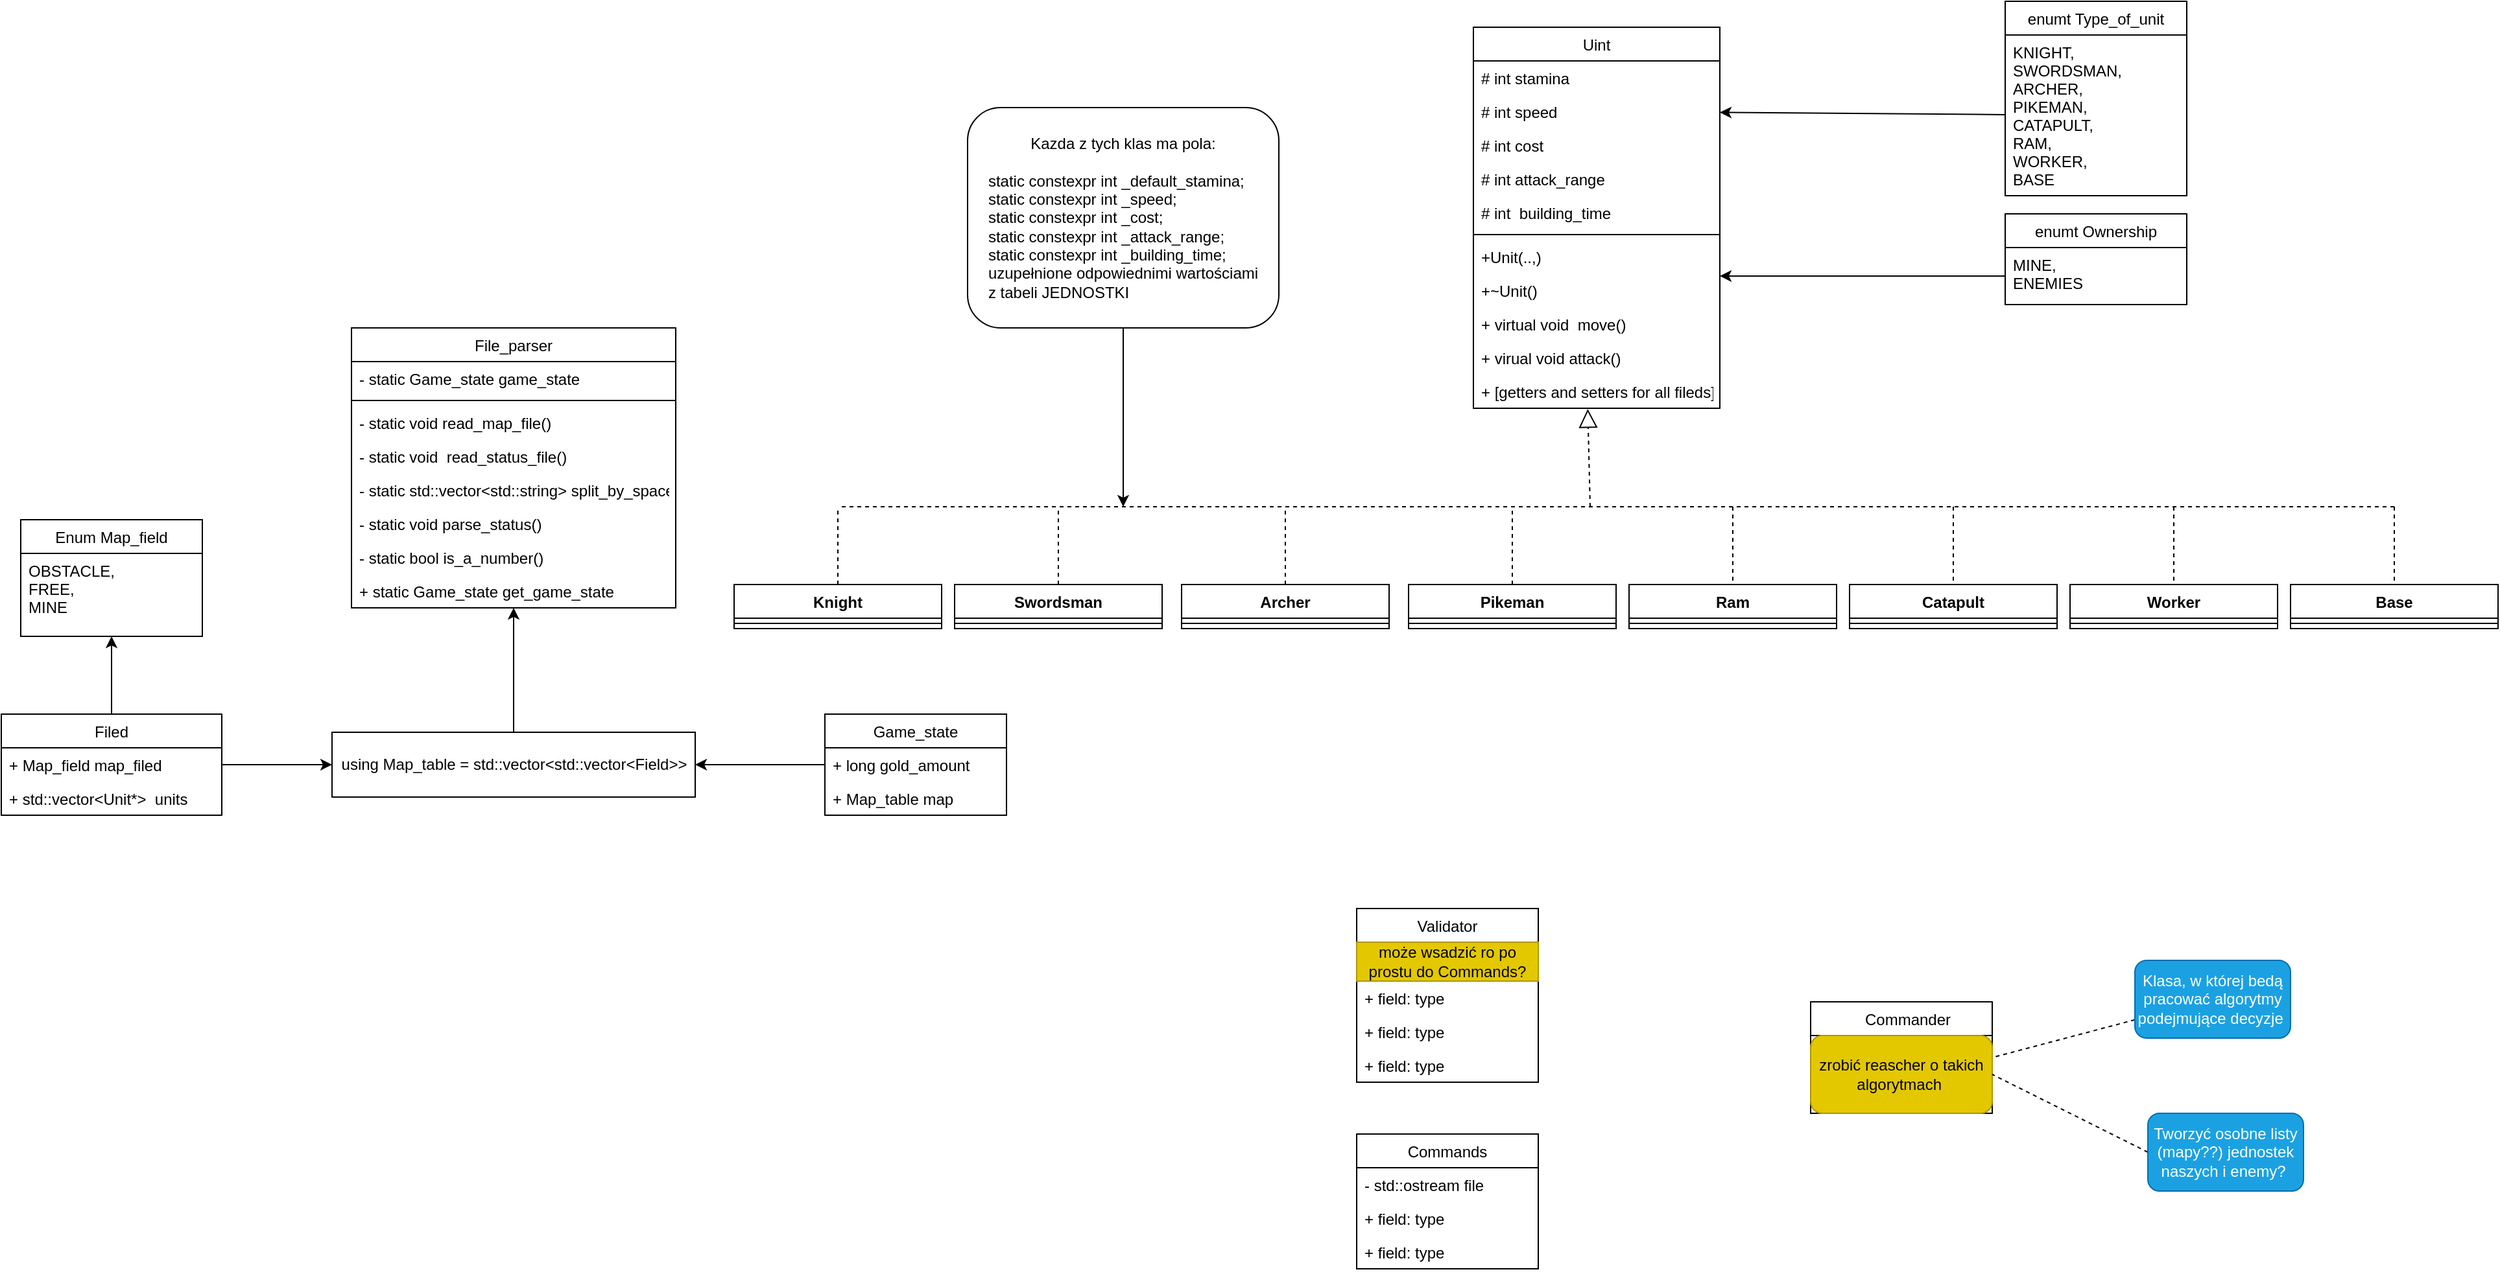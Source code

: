 <mxfile>
    <diagram id="IRDZw3fAhUUEOGb23K9v" name="Page-1">
        <mxGraphModel dx="3113" dy="1209" grid="1" gridSize="10" guides="1" tooltips="1" connect="1" arrows="1" fold="1" page="0" pageScale="1" pageWidth="850" pageHeight="1100" math="0" shadow="0">
            <root>
                <mxCell id="0"/>
                <mxCell id="1" parent="0"/>
                <mxCell id="51" value="Uint" style="swimlane;fontStyle=0;childLayout=stackLayout;horizontal=1;startSize=26;fillColor=none;horizontalStack=0;resizeParent=1;resizeParentMax=0;resizeLast=0;collapsible=1;marginBottom=0;strokeColor=default;" parent="1" vertex="1">
                    <mxGeometry x="-80" y="-30" width="190" height="294" as="geometry"/>
                </mxCell>
                <mxCell id="52" value="# int stamina" style="text;strokeColor=none;fillColor=none;align=left;verticalAlign=top;spacingLeft=4;spacingRight=4;overflow=hidden;rotatable=0;points=[[0,0.5],[1,0.5]];portConstraint=eastwest;" parent="51" vertex="1">
                    <mxGeometry y="26" width="190" height="26" as="geometry"/>
                </mxCell>
                <mxCell id="53" value="# int speed" style="text;strokeColor=none;fillColor=none;align=left;verticalAlign=top;spacingLeft=4;spacingRight=4;overflow=hidden;rotatable=0;points=[[0,0.5],[1,0.5]];portConstraint=eastwest;" parent="51" vertex="1">
                    <mxGeometry y="52" width="190" height="26" as="geometry"/>
                </mxCell>
                <mxCell id="54" value="# int cost" style="text;strokeColor=none;fillColor=none;align=left;verticalAlign=top;spacingLeft=4;spacingRight=4;overflow=hidden;rotatable=0;points=[[0,0.5],[1,0.5]];portConstraint=eastwest;" parent="51" vertex="1">
                    <mxGeometry y="78" width="190" height="26" as="geometry"/>
                </mxCell>
                <mxCell id="59" value="# int attack_range  " style="text;strokeColor=none;fillColor=none;align=left;verticalAlign=top;spacingLeft=4;spacingRight=4;overflow=hidden;rotatable=0;points=[[0,0.5],[1,0.5]];portConstraint=eastwest;" parent="51" vertex="1">
                    <mxGeometry y="104" width="190" height="26" as="geometry"/>
                </mxCell>
                <mxCell id="58" value="# int  building_time" style="text;strokeColor=none;fillColor=none;align=left;verticalAlign=top;spacingLeft=4;spacingRight=4;overflow=hidden;rotatable=0;points=[[0,0.5],[1,0.5]];portConstraint=eastwest;" parent="51" vertex="1">
                    <mxGeometry y="130" width="190" height="26" as="geometry"/>
                </mxCell>
                <mxCell id="157" value="" style="line;strokeWidth=1;fillColor=none;align=left;verticalAlign=middle;spacingTop=-1;spacingLeft=3;spacingRight=3;rotatable=0;labelPosition=right;points=[];portConstraint=eastwest;strokeColor=inherit;" parent="51" vertex="1">
                    <mxGeometry y="156" width="190" height="8" as="geometry"/>
                </mxCell>
                <mxCell id="188" value="+Unit(..,)" style="text;strokeColor=none;fillColor=none;align=left;verticalAlign=top;spacingLeft=4;spacingRight=4;overflow=hidden;rotatable=0;points=[[0,0.5],[1,0.5]];portConstraint=eastwest;" parent="51" vertex="1">
                    <mxGeometry y="164" width="190" height="26" as="geometry"/>
                </mxCell>
                <mxCell id="189" value="+~Unit()" style="text;strokeColor=none;fillColor=none;align=left;verticalAlign=top;spacingLeft=4;spacingRight=4;overflow=hidden;rotatable=0;points=[[0,0.5],[1,0.5]];portConstraint=eastwest;" parent="51" vertex="1">
                    <mxGeometry y="190" width="190" height="26" as="geometry"/>
                </mxCell>
                <mxCell id="57" value="+ virtual void  move()" style="text;strokeColor=none;fillColor=none;align=left;verticalAlign=top;spacingLeft=4;spacingRight=4;overflow=hidden;rotatable=0;points=[[0,0.5],[1,0.5]];portConstraint=eastwest;" parent="51" vertex="1">
                    <mxGeometry y="216" width="190" height="26" as="geometry"/>
                </mxCell>
                <mxCell id="56" value="+ virual void attack()" style="text;strokeColor=none;fillColor=none;align=left;verticalAlign=top;spacingLeft=4;spacingRight=4;overflow=hidden;rotatable=0;points=[[0,0.5],[1,0.5]];portConstraint=eastwest;" parent="51" vertex="1">
                    <mxGeometry y="242" width="190" height="26" as="geometry"/>
                </mxCell>
                <mxCell id="190" value="+ [getters and setters for all fileds]" style="text;strokeColor=none;fillColor=none;align=left;verticalAlign=top;spacingLeft=4;spacingRight=4;overflow=hidden;rotatable=0;points=[[0,0.5],[1,0.5]];portConstraint=eastwest;" parent="51" vertex="1">
                    <mxGeometry y="268" width="190" height="26" as="geometry"/>
                </mxCell>
                <mxCell id="60" value="Knight" style="swimlane;fontStyle=1;align=center;verticalAlign=top;childLayout=stackLayout;horizontal=1;startSize=26;horizontalStack=0;resizeParent=1;resizeParentMax=0;resizeLast=0;collapsible=1;marginBottom=0;strokeColor=default;" parent="1" vertex="1">
                    <mxGeometry x="-650" y="400" width="160" height="34" as="geometry"/>
                </mxCell>
                <mxCell id="62" value="" style="line;strokeWidth=1;fillColor=none;align=left;verticalAlign=middle;spacingTop=-1;spacingLeft=3;spacingRight=3;rotatable=0;labelPosition=right;points=[];portConstraint=eastwest;strokeColor=inherit;" parent="60" vertex="1">
                    <mxGeometry y="26" width="160" height="8" as="geometry"/>
                </mxCell>
                <mxCell id="64" value="Swordsman" style="swimlane;fontStyle=1;align=center;verticalAlign=top;childLayout=stackLayout;horizontal=1;startSize=26;horizontalStack=0;resizeParent=1;resizeParentMax=0;resizeLast=0;collapsible=1;marginBottom=0;strokeColor=default;" parent="1" vertex="1">
                    <mxGeometry x="-480" y="400" width="160" height="34" as="geometry"/>
                </mxCell>
                <mxCell id="66" value="" style="line;strokeWidth=1;fillColor=none;align=left;verticalAlign=middle;spacingTop=-1;spacingLeft=3;spacingRight=3;rotatable=0;labelPosition=right;points=[];portConstraint=eastwest;strokeColor=inherit;" parent="64" vertex="1">
                    <mxGeometry y="26" width="160" height="8" as="geometry"/>
                </mxCell>
                <mxCell id="68" value="Ram" style="swimlane;fontStyle=1;align=center;verticalAlign=top;childLayout=stackLayout;horizontal=1;startSize=26;horizontalStack=0;resizeParent=1;resizeParentMax=0;resizeLast=0;collapsible=1;marginBottom=0;strokeColor=default;" parent="1" vertex="1">
                    <mxGeometry x="40" y="400" width="160" height="34" as="geometry"/>
                </mxCell>
                <mxCell id="70" value="" style="line;strokeWidth=1;fillColor=none;align=left;verticalAlign=middle;spacingTop=-1;spacingLeft=3;spacingRight=3;rotatable=0;labelPosition=right;points=[];portConstraint=eastwest;strokeColor=inherit;" parent="68" vertex="1">
                    <mxGeometry y="26" width="160" height="8" as="geometry"/>
                </mxCell>
                <mxCell id="72" value="Pikeman" style="swimlane;fontStyle=1;align=center;verticalAlign=top;childLayout=stackLayout;horizontal=1;startSize=26;horizontalStack=0;resizeParent=1;resizeParentMax=0;resizeLast=0;collapsible=1;marginBottom=0;strokeColor=default;" parent="1" vertex="1">
                    <mxGeometry x="-130" y="400" width="160" height="34" as="geometry">
                        <mxRectangle x="-130" y="400" width="90" height="30" as="alternateBounds"/>
                    </mxGeometry>
                </mxCell>
                <mxCell id="74" value="" style="line;strokeWidth=1;fillColor=none;align=left;verticalAlign=middle;spacingTop=-1;spacingLeft=3;spacingRight=3;rotatable=0;labelPosition=right;points=[];portConstraint=eastwest;strokeColor=inherit;" parent="72" vertex="1">
                    <mxGeometry y="26" width="160" height="8" as="geometry"/>
                </mxCell>
                <mxCell id="76" value="Archer" style="swimlane;fontStyle=1;align=center;verticalAlign=top;childLayout=stackLayout;horizontal=1;startSize=26;horizontalStack=0;resizeParent=1;resizeParentMax=0;resizeLast=0;collapsible=1;marginBottom=0;strokeColor=default;" parent="1" vertex="1">
                    <mxGeometry x="-305" y="400" width="160" height="34" as="geometry"/>
                </mxCell>
                <mxCell id="78" value="" style="line;strokeWidth=1;fillColor=none;align=left;verticalAlign=middle;spacingTop=-1;spacingLeft=3;spacingRight=3;rotatable=0;labelPosition=right;points=[];portConstraint=eastwest;strokeColor=inherit;" parent="76" vertex="1">
                    <mxGeometry y="26" width="160" height="8" as="geometry"/>
                </mxCell>
                <mxCell id="80" value="Catapult" style="swimlane;fontStyle=1;align=center;verticalAlign=top;childLayout=stackLayout;horizontal=1;startSize=26;horizontalStack=0;resizeParent=1;resizeParentMax=0;resizeLast=0;collapsible=1;marginBottom=0;strokeColor=default;" parent="1" vertex="1">
                    <mxGeometry x="210" y="400" width="160" height="34" as="geometry"/>
                </mxCell>
                <mxCell id="82" value="" style="line;strokeWidth=1;fillColor=none;align=left;verticalAlign=middle;spacingTop=-1;spacingLeft=3;spacingRight=3;rotatable=0;labelPosition=right;points=[];portConstraint=eastwest;strokeColor=inherit;" parent="80" vertex="1">
                    <mxGeometry y="26" width="160" height="8" as="geometry"/>
                </mxCell>
                <mxCell id="84" value="Worker" style="swimlane;fontStyle=1;align=center;verticalAlign=top;childLayout=stackLayout;horizontal=1;startSize=26;horizontalStack=0;resizeParent=1;resizeParentMax=0;resizeLast=0;collapsible=1;marginBottom=0;strokeColor=default;" parent="1" vertex="1">
                    <mxGeometry x="380" y="400" width="160" height="34" as="geometry"/>
                </mxCell>
                <mxCell id="86" value="" style="line;strokeWidth=1;fillColor=none;align=left;verticalAlign=middle;spacingTop=-1;spacingLeft=3;spacingRight=3;rotatable=0;labelPosition=right;points=[];portConstraint=eastwest;strokeColor=inherit;" parent="84" vertex="1">
                    <mxGeometry y="26" width="160" height="8" as="geometry"/>
                </mxCell>
                <mxCell id="88" value="Base" style="swimlane;fontStyle=1;align=center;verticalAlign=top;childLayout=stackLayout;horizontal=1;startSize=26;horizontalStack=0;resizeParent=1;resizeParentMax=0;resizeLast=0;collapsible=1;marginBottom=0;strokeColor=default;" parent="1" vertex="1">
                    <mxGeometry x="550" y="400" width="160" height="34" as="geometry"/>
                </mxCell>
                <mxCell id="90" value="" style="line;strokeWidth=1;fillColor=none;align=left;verticalAlign=middle;spacingTop=-1;spacingLeft=3;spacingRight=3;rotatable=0;labelPosition=right;points=[];portConstraint=eastwest;strokeColor=inherit;" parent="88" vertex="1">
                    <mxGeometry y="26" width="160" height="8" as="geometry"/>
                </mxCell>
                <mxCell id="125" value="Commands" style="swimlane;fontStyle=0;childLayout=stackLayout;horizontal=1;startSize=26;fillColor=none;horizontalStack=0;resizeParent=1;resizeParentMax=0;resizeLast=0;collapsible=1;marginBottom=0;strokeColor=default;" parent="1" vertex="1">
                    <mxGeometry x="-170" y="824" width="140" height="104" as="geometry"/>
                </mxCell>
                <mxCell id="126" value="- std::ostream file" style="text;strokeColor=none;fillColor=none;align=left;verticalAlign=top;spacingLeft=4;spacingRight=4;overflow=hidden;rotatable=0;points=[[0,0.5],[1,0.5]];portConstraint=eastwest;" parent="125" vertex="1">
                    <mxGeometry y="26" width="140" height="26" as="geometry"/>
                </mxCell>
                <mxCell id="127" value="+ field: type" style="text;strokeColor=none;fillColor=none;align=left;verticalAlign=top;spacingLeft=4;spacingRight=4;overflow=hidden;rotatable=0;points=[[0,0.5],[1,0.5]];portConstraint=eastwest;" parent="125" vertex="1">
                    <mxGeometry y="52" width="140" height="26" as="geometry"/>
                </mxCell>
                <mxCell id="128" value="+ field: type" style="text;strokeColor=none;fillColor=none;align=left;verticalAlign=top;spacingLeft=4;spacingRight=4;overflow=hidden;rotatable=0;points=[[0,0.5],[1,0.5]];portConstraint=eastwest;" parent="125" vertex="1">
                    <mxGeometry y="78" width="140" height="26" as="geometry"/>
                </mxCell>
                <mxCell id="129" value="File_parser" style="swimlane;fontStyle=0;childLayout=stackLayout;horizontal=1;startSize=26;fillColor=none;horizontalStack=0;resizeParent=1;resizeParentMax=0;resizeLast=0;collapsible=1;marginBottom=0;strokeColor=default;" parent="1" vertex="1">
                    <mxGeometry x="-945" y="202" width="250" height="216" as="geometry">
                        <mxRectangle x="-825" y="620" width="100" height="30" as="alternateBounds"/>
                    </mxGeometry>
                </mxCell>
                <mxCell id="238" value="- static Game_state game_state" style="text;strokeColor=none;fillColor=none;align=left;verticalAlign=top;spacingLeft=4;spacingRight=4;overflow=hidden;rotatable=0;points=[[0,0.5],[1,0.5]];portConstraint=eastwest;" parent="129" vertex="1">
                    <mxGeometry y="26" width="250" height="26" as="geometry"/>
                </mxCell>
                <mxCell id="240" value="" style="line;strokeWidth=1;fillColor=none;align=left;verticalAlign=middle;spacingTop=-1;spacingLeft=3;spacingRight=3;rotatable=0;labelPosition=right;points=[];portConstraint=eastwest;strokeColor=inherit;" parent="129" vertex="1">
                    <mxGeometry y="52" width="250" height="8" as="geometry"/>
                </mxCell>
                <mxCell id="140" value="- static void read_map_file()" style="text;strokeColor=none;fillColor=none;align=left;verticalAlign=top;spacingLeft=4;spacingRight=4;overflow=hidden;rotatable=0;points=[[0,0.5],[1,0.5]];portConstraint=eastwest;" parent="129" vertex="1">
                    <mxGeometry y="60" width="250" height="26" as="geometry"/>
                </mxCell>
                <mxCell id="222" value="- static void  read_status_file()" style="text;strokeColor=none;fillColor=none;align=left;verticalAlign=top;spacingLeft=4;spacingRight=4;overflow=hidden;rotatable=0;points=[[0,0.5],[1,0.5]];portConstraint=eastwest;" parent="129" vertex="1">
                    <mxGeometry y="86" width="250" height="26" as="geometry"/>
                </mxCell>
                <mxCell id="242" value="- static std::vector&lt;std::string&gt; split_by_space()" style="text;strokeColor=none;fillColor=none;align=left;verticalAlign=top;spacingLeft=4;spacingRight=4;overflow=hidden;rotatable=0;points=[[0,0.5],[1,0.5]];portConstraint=eastwest;" parent="129" vertex="1">
                    <mxGeometry y="112" width="250" height="26" as="geometry"/>
                </mxCell>
                <mxCell id="243" value="- static void parse_status()" style="text;strokeColor=none;fillColor=none;align=left;verticalAlign=top;spacingLeft=4;spacingRight=4;overflow=hidden;rotatable=0;points=[[0,0.5],[1,0.5]];portConstraint=eastwest;" parent="129" vertex="1">
                    <mxGeometry y="138" width="250" height="26" as="geometry"/>
                </mxCell>
                <mxCell id="248" value="- static bool is_a_number()" style="text;strokeColor=none;fillColor=none;align=left;verticalAlign=top;spacingLeft=4;spacingRight=4;overflow=hidden;rotatable=0;points=[[0,0.5],[1,0.5]];portConstraint=eastwest;" vertex="1" parent="129">
                    <mxGeometry y="164" width="250" height="26" as="geometry"/>
                </mxCell>
                <mxCell id="244" value="+ static Game_state get_game_state" style="text;strokeColor=none;fillColor=none;align=left;verticalAlign=top;spacingLeft=4;spacingRight=4;overflow=hidden;rotatable=0;points=[[0,0.5],[1,0.5]];portConstraint=eastwest;" parent="129" vertex="1">
                    <mxGeometry y="190" width="250" height="26" as="geometry"/>
                </mxCell>
                <mxCell id="159" value="Validator" style="swimlane;fontStyle=0;childLayout=stackLayout;horizontal=1;startSize=26;fillColor=none;horizontalStack=0;resizeParent=1;resizeParentMax=0;resizeLast=0;collapsible=1;marginBottom=0;strokeColor=default;" parent="1" vertex="1">
                    <mxGeometry x="-170" y="650" width="140" height="134" as="geometry"/>
                </mxCell>
                <mxCell id="166" value="może wsadzić ro po prostu do Commands?" style="text;html=1;strokeColor=#B09500;fillColor=#e3c800;align=center;verticalAlign=middle;whiteSpace=wrap;rounded=0;fontColor=#000000;" parent="159" vertex="1">
                    <mxGeometry y="26" width="140" height="30" as="geometry"/>
                </mxCell>
                <mxCell id="160" value="+ field: type" style="text;strokeColor=none;fillColor=none;align=left;verticalAlign=top;spacingLeft=4;spacingRight=4;overflow=hidden;rotatable=0;points=[[0,0.5],[1,0.5]];portConstraint=eastwest;" parent="159" vertex="1">
                    <mxGeometry y="56" width="140" height="26" as="geometry"/>
                </mxCell>
                <mxCell id="161" value="+ field: type" style="text;strokeColor=none;fillColor=none;align=left;verticalAlign=top;spacingLeft=4;spacingRight=4;overflow=hidden;rotatable=0;points=[[0,0.5],[1,0.5]];portConstraint=eastwest;" parent="159" vertex="1">
                    <mxGeometry y="82" width="140" height="26" as="geometry"/>
                </mxCell>
                <mxCell id="162" value="+ field: type" style="text;strokeColor=none;fillColor=none;align=left;verticalAlign=top;spacingLeft=4;spacingRight=4;overflow=hidden;rotatable=0;points=[[0,0.5],[1,0.5]];portConstraint=eastwest;" parent="159" vertex="1">
                    <mxGeometry y="108" width="140" height="26" as="geometry"/>
                </mxCell>
                <mxCell id="168" value="    Commander " style="swimlane;fontStyle=0;childLayout=stackLayout;horizontal=1;startSize=26;fillColor=none;horizontalStack=0;resizeParent=1;resizeParentMax=0;resizeLast=0;collapsible=1;marginBottom=0;strokeColor=default;" parent="1" vertex="1">
                    <mxGeometry x="180" y="722" width="140" height="86" as="geometry"/>
                </mxCell>
                <mxCell id="177" value="zrobić reascher o takich algorytmach&amp;nbsp;" style="rounded=1;whiteSpace=wrap;html=1;strokeColor=#B09500;fillColor=#e3c800;fontColor=#000000;" parent="168" vertex="1">
                    <mxGeometry y="26" width="140" height="60" as="geometry"/>
                </mxCell>
                <mxCell id="176" style="edgeStyle=none;html=1;entryX=1;entryY=0.5;entryDx=0;entryDy=0;dashed=1;endArrow=none;endFill=0;elbow=vertical;" parent="1" source="173" target="168" edge="1">
                    <mxGeometry relative="1" as="geometry"/>
                </mxCell>
                <mxCell id="173" value="&lt;span style=&quot;color: rgb(255, 255, 255);&quot;&gt;Klasa, w której bedą pracować algorytmy podejmujące decyzje&amp;nbsp;&lt;/span&gt;" style="rounded=1;whiteSpace=wrap;html=1;strokeColor=#006EAF;fillColor=#1ba1e2;fontColor=#ffffff;" parent="1" vertex="1">
                    <mxGeometry x="430" y="690" width="120" height="60" as="geometry"/>
                </mxCell>
                <mxCell id="180" style="edgeStyle=none;html=1;exitX=0;exitY=0.5;exitDx=0;exitDy=0;entryX=1;entryY=0.5;entryDx=0;entryDy=0;dashed=1;endArrow=none;endFill=0;elbow=vertical;" parent="1" source="179" target="177" edge="1">
                    <mxGeometry relative="1" as="geometry"/>
                </mxCell>
                <mxCell id="179" value="Tworzyć osobne listy (mapy??) jednostek naszych i enemy?&amp;nbsp;&lt;br&gt;" style="rounded=1;whiteSpace=wrap;html=1;strokeColor=#006EAF;fillColor=#1ba1e2;fontColor=#ffffff;" parent="1" vertex="1">
                    <mxGeometry x="440" y="808" width="120" height="60" as="geometry"/>
                </mxCell>
                <mxCell id="194" value="enumt Type_of_unit" style="swimlane;fontStyle=0;childLayout=stackLayout;horizontal=1;startSize=26;fillColor=none;horizontalStack=0;resizeParent=1;resizeParentMax=0;resizeLast=0;collapsible=1;marginBottom=0;" parent="1" vertex="1">
                    <mxGeometry x="330" y="-50" width="140" height="150" as="geometry"/>
                </mxCell>
                <mxCell id="195" value="KNIGHT,&#10;SWORDSMAN,&#10;ARCHER,&#10;PIKEMAN,&#10;CATAPULT,&#10;RAM,&#10;WORKER,&#10;BASE" style="text;strokeColor=none;fillColor=none;align=left;verticalAlign=top;spacingLeft=4;spacingRight=4;overflow=hidden;rotatable=0;points=[[0,0.5],[1,0.5]];portConstraint=eastwest;" parent="194" vertex="1">
                    <mxGeometry y="26" width="140" height="124" as="geometry"/>
                </mxCell>
                <mxCell id="191" value="" style="group" parent="1" connectable="0" vertex="1">
                    <mxGeometry x="-570" y="340" width="1200" height="30" as="geometry"/>
                </mxCell>
                <mxCell id="97" value="" style="endArrow=block;dashed=1;endFill=0;endSize=12;html=1;entryX=0.464;entryY=1.022;entryDx=0;entryDy=0;entryPerimeter=0;" parent="191" target="190" edge="1">
                    <mxGeometry width="160" relative="1" as="geometry">
                        <mxPoint x="580" as="sourcePoint"/>
                        <mxPoint x="580" y="-70" as="targetPoint"/>
                    </mxGeometry>
                </mxCell>
                <mxCell id="103" value="" style="edgeStyle=none;orthogonalLoop=1;jettySize=auto;html=1;endArrow=none;endFill=0;elbow=vertical;dashed=1;exitX=0.5;exitY=0;exitDx=0;exitDy=0;" parent="191" source="60" edge="1">
                    <mxGeometry width="80" relative="1" as="geometry">
                        <mxPoint x="30" y="-50" as="sourcePoint"/>
                        <mxPoint as="targetPoint"/>
                        <Array as="points"/>
                    </mxGeometry>
                </mxCell>
                <mxCell id="104" value="" style="edgeStyle=none;orthogonalLoop=1;jettySize=auto;html=1;endArrow=none;endFill=0;elbow=vertical;dashed=1;exitX=0.5;exitY=0;exitDx=0;exitDy=0;" parent="191" source="76" edge="1">
                    <mxGeometry width="80" relative="1" as="geometry">
                        <mxPoint x="350" y="50" as="sourcePoint"/>
                        <mxPoint x="345" as="targetPoint"/>
                        <Array as="points"/>
                    </mxGeometry>
                </mxCell>
                <mxCell id="105" value="" style="edgeStyle=none;orthogonalLoop=1;jettySize=auto;html=1;endArrow=none;endFill=0;elbow=vertical;dashed=1;exitX=0.5;exitY=0;exitDx=0;exitDy=0;" parent="191" source="72" edge="1">
                    <mxGeometry width="80" relative="1" as="geometry">
                        <mxPoint x="519.5" y="50" as="sourcePoint"/>
                        <mxPoint x="520" as="targetPoint"/>
                        <Array as="points"/>
                    </mxGeometry>
                </mxCell>
                <mxCell id="106" value="" style="edgeStyle=none;orthogonalLoop=1;jettySize=auto;html=1;endArrow=none;endFill=0;elbow=vertical;dashed=1;entryX=0.5;entryY=0;entryDx=0;entryDy=0;" parent="191" target="68" edge="1">
                    <mxGeometry width="80" relative="1" as="geometry">
                        <mxPoint x="690" as="sourcePoint"/>
                        <mxPoint x="110" y="-50" as="targetPoint"/>
                        <Array as="points"/>
                    </mxGeometry>
                </mxCell>
                <mxCell id="107" value="" style="edgeStyle=none;orthogonalLoop=1;jettySize=auto;html=1;endArrow=none;endFill=0;elbow=vertical;dashed=1;entryX=0.5;entryY=0;entryDx=0;entryDy=0;" parent="191" target="80" edge="1">
                    <mxGeometry width="80" relative="1" as="geometry">
                        <mxPoint x="860" as="sourcePoint"/>
                        <mxPoint x="40" y="30" as="targetPoint"/>
                        <Array as="points"/>
                    </mxGeometry>
                </mxCell>
                <mxCell id="108" value="" style="edgeStyle=none;orthogonalLoop=1;jettySize=auto;html=1;endArrow=none;endFill=0;elbow=vertical;dashed=1;entryX=0.5;entryY=0;entryDx=0;entryDy=0;" parent="191" target="84" edge="1">
                    <mxGeometry width="80" relative="1" as="geometry">
                        <mxPoint x="1030" as="sourcePoint"/>
                        <mxPoint x="50" y="40" as="targetPoint"/>
                        <Array as="points"/>
                    </mxGeometry>
                </mxCell>
                <mxCell id="109" value="" style="edgeStyle=none;orthogonalLoop=1;jettySize=auto;html=1;endArrow=none;endFill=0;elbow=vertical;dashed=1;entryX=0.5;entryY=0;entryDx=0;entryDy=0;" parent="191" target="88" edge="1">
                    <mxGeometry width="80" relative="1" as="geometry">
                        <mxPoint x="1200" as="sourcePoint"/>
                        <mxPoint x="60" y="50" as="targetPoint"/>
                        <Array as="points">
                            <mxPoint x="1200" y="30"/>
                        </Array>
                    </mxGeometry>
                </mxCell>
                <mxCell id="110" value="" style="edgeStyle=none;orthogonalLoop=1;jettySize=auto;html=1;endArrow=none;endFill=0;elbow=vertical;dashed=1;" parent="191" edge="1">
                    <mxGeometry width="80" relative="1" as="geometry">
                        <mxPoint x="1200" as="sourcePoint"/>
                        <mxPoint as="targetPoint"/>
                        <Array as="points"/>
                    </mxGeometry>
                </mxCell>
                <mxCell id="111" value="" style="edgeStyle=none;orthogonalLoop=1;jettySize=auto;html=1;endArrow=none;endFill=0;elbow=vertical;dashed=1;exitX=0.5;exitY=0;exitDx=0;exitDy=0;" parent="191" source="64" edge="1">
                    <mxGeometry width="80" relative="1" as="geometry">
                        <mxPoint x="230" y="-10" as="sourcePoint"/>
                        <mxPoint x="170" as="targetPoint"/>
                        <Array as="points"/>
                    </mxGeometry>
                </mxCell>
                <mxCell id="198" style="edgeStyle=none;html=1;" parent="1" source="195" target="53" edge="1">
                    <mxGeometry relative="1" as="geometry"/>
                </mxCell>
                <mxCell id="193" style="edgeStyle=none;html=1;" parent="1" source="192" edge="1">
                    <mxGeometry relative="1" as="geometry">
                        <mxPoint x="-350" y="340" as="targetPoint"/>
                    </mxGeometry>
                </mxCell>
                <mxCell id="200" value="enumt Ownership" style="swimlane;fontStyle=0;childLayout=stackLayout;horizontal=1;startSize=26;fillColor=none;horizontalStack=0;resizeParent=1;resizeParentMax=0;resizeLast=0;collapsible=1;marginBottom=0;" parent="1" vertex="1">
                    <mxGeometry x="330" y="114" width="140" height="70" as="geometry"/>
                </mxCell>
                <mxCell id="201" value="MINE,&#10;ENEMIES" style="text;strokeColor=none;fillColor=none;align=left;verticalAlign=top;spacingLeft=4;spacingRight=4;overflow=hidden;rotatable=0;points=[[0,0.5],[1,0.5]];portConstraint=eastwest;" parent="200" vertex="1">
                    <mxGeometry y="26" width="140" height="44" as="geometry"/>
                </mxCell>
                <mxCell id="192" value="Kazda z tych klas ma pola:&lt;br&gt;&lt;br&gt;&lt;div style=&quot;text-align: left;&quot;&gt;static constexpr int _default_stamina;&lt;/div&gt;&lt;div style=&quot;text-align: left;&quot;&gt;static constexpr int _speed;&lt;/div&gt;&lt;div style=&quot;text-align: left;&quot;&gt;static constexpr int _cost;&lt;/div&gt;&lt;div style=&quot;text-align: left;&quot;&gt;static constexpr int _attack_range;&lt;/div&gt;&lt;div style=&quot;text-align: left;&quot;&gt;static constexpr int _building_time;&lt;/div&gt;&lt;div style=&quot;text-align: left;&quot;&gt;uzupełnione odpowiednimi wartościami&lt;/div&gt;&lt;div style=&quot;text-align: left;&quot;&gt;z tabeli JEDNOSTKI&lt;/div&gt;" style="rounded=1;whiteSpace=wrap;html=1;" parent="1" vertex="1">
                    <mxGeometry x="-470" y="32" width="240" height="170" as="geometry"/>
                </mxCell>
                <mxCell id="202" style="edgeStyle=none;html=1;exitX=0;exitY=0.5;exitDx=0;exitDy=0;entryX=1;entryY=0.077;entryDx=0;entryDy=0;entryPerimeter=0;" parent="1" source="201" target="189" edge="1">
                    <mxGeometry relative="1" as="geometry">
                        <mxPoint x="110" y="199" as="targetPoint"/>
                    </mxGeometry>
                </mxCell>
                <mxCell id="212" value="Enum Map_field" style="swimlane;fontStyle=0;childLayout=stackLayout;horizontal=1;startSize=26;fillColor=none;horizontalStack=0;resizeParent=1;resizeParentMax=0;resizeLast=0;collapsible=1;marginBottom=0;" parent="1" vertex="1">
                    <mxGeometry x="-1200" y="350" width="140" height="90" as="geometry"/>
                </mxCell>
                <mxCell id="214" value="OBSTACLE,&#10;FREE,&#10;MINE" style="text;strokeColor=none;fillColor=none;align=left;verticalAlign=top;spacingLeft=4;spacingRight=4;overflow=hidden;rotatable=0;points=[[0,0.5],[1,0.5]];portConstraint=eastwest;" parent="212" vertex="1">
                    <mxGeometry y="26" width="140" height="64" as="geometry"/>
                </mxCell>
                <mxCell id="250" style="edgeStyle=none;html=1;" edge="1" parent="1" source="220" target="244">
                    <mxGeometry relative="1" as="geometry">
                        <mxPoint x="-780" y="430" as="targetPoint"/>
                    </mxGeometry>
                </mxCell>
                <mxCell id="220" value="using Map_table = std::vector&amp;lt;std::vector&amp;lt;Field&amp;gt;&amp;gt;" style="html=1;" parent="1" vertex="1">
                    <mxGeometry x="-960" y="514" width="280" height="50" as="geometry"/>
                </mxCell>
                <mxCell id="224" value="Game_state" style="swimlane;fontStyle=0;childLayout=stackLayout;horizontal=1;startSize=26;fillColor=none;horizontalStack=0;resizeParent=1;resizeParentMax=0;resizeLast=0;collapsible=1;marginBottom=0;" parent="1" vertex="1">
                    <mxGeometry x="-580" y="500" width="140" height="78" as="geometry"/>
                </mxCell>
                <mxCell id="225" value="+ long gold_amount" style="text;strokeColor=none;fillColor=none;align=left;verticalAlign=top;spacingLeft=4;spacingRight=4;overflow=hidden;rotatable=0;points=[[0,0.5],[1,0.5]];portConstraint=eastwest;" parent="224" vertex="1">
                    <mxGeometry y="26" width="140" height="26" as="geometry"/>
                </mxCell>
                <mxCell id="226" value="+ Map_table map" style="text;strokeColor=none;fillColor=none;align=left;verticalAlign=top;spacingLeft=4;spacingRight=4;overflow=hidden;rotatable=0;points=[[0,0.5],[1,0.5]];portConstraint=eastwest;" parent="224" vertex="1">
                    <mxGeometry y="52" width="140" height="26" as="geometry"/>
                </mxCell>
                <mxCell id="252" style="edgeStyle=none;html=1;exitX=0.5;exitY=0;exitDx=0;exitDy=0;" edge="1" parent="1" source="228" target="214">
                    <mxGeometry relative="1" as="geometry"/>
                </mxCell>
                <mxCell id="228" value="Filed" style="swimlane;fontStyle=0;childLayout=stackLayout;horizontal=1;startSize=26;fillColor=none;horizontalStack=0;resizeParent=1;resizeParentMax=0;resizeLast=0;collapsible=1;marginBottom=0;" parent="1" vertex="1">
                    <mxGeometry x="-1215" y="500" width="170" height="78" as="geometry"/>
                </mxCell>
                <mxCell id="229" value="+ Map_field map_filed" style="text;strokeColor=none;fillColor=none;align=left;verticalAlign=top;spacingLeft=4;spacingRight=4;overflow=hidden;rotatable=0;points=[[0,0.5],[1,0.5]];portConstraint=eastwest;" parent="228" vertex="1">
                    <mxGeometry y="26" width="170" height="26" as="geometry"/>
                </mxCell>
                <mxCell id="230" value="+ std::vector&lt;Unit*&gt;  units" style="text;strokeColor=none;fillColor=none;align=left;verticalAlign=top;spacingLeft=4;spacingRight=4;overflow=hidden;rotatable=0;points=[[0,0.5],[1,0.5]];portConstraint=eastwest;" parent="228" vertex="1">
                    <mxGeometry y="52" width="170" height="26" as="geometry"/>
                </mxCell>
                <mxCell id="249" style="edgeStyle=none;html=1;entryX=1;entryY=0.5;entryDx=0;entryDy=0;" edge="1" parent="1" source="225" target="220">
                    <mxGeometry relative="1" as="geometry"/>
                </mxCell>
                <mxCell id="251" style="edgeStyle=none;html=1;exitX=1;exitY=0.5;exitDx=0;exitDy=0;entryX=0;entryY=0.5;entryDx=0;entryDy=0;" edge="1" parent="1" source="229" target="220">
                    <mxGeometry relative="1" as="geometry"/>
                </mxCell>
            </root>
        </mxGraphModel>
    </diagram>
</mxfile>
